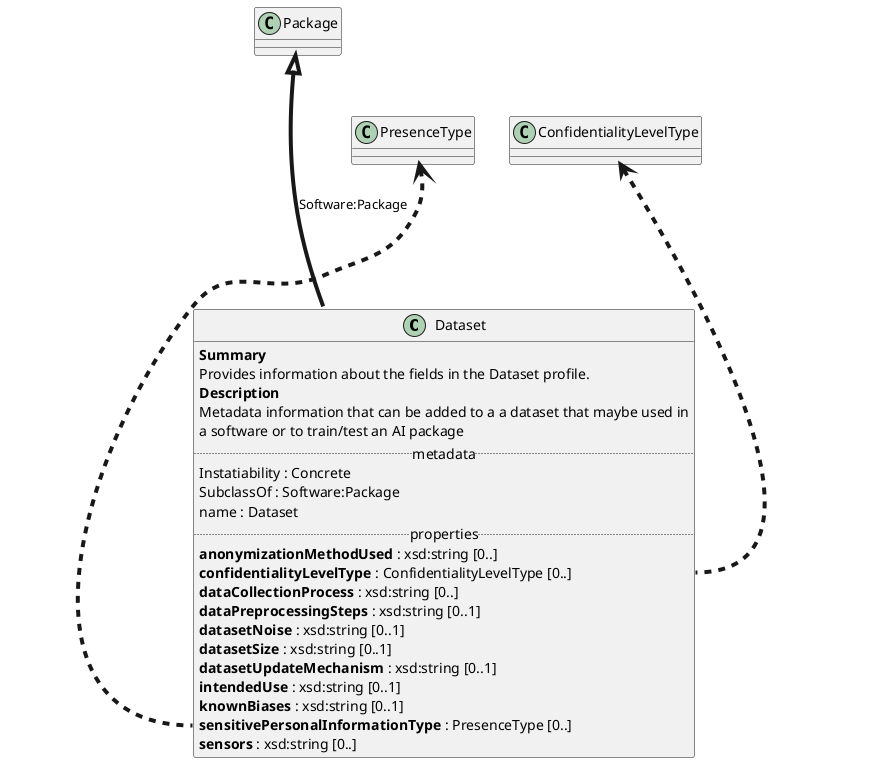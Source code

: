 @startuml
skinparam packageStyle rectangle
set separator none
' vocabulary
' classes
together {
class Dataset {
<b>Summary</b>
Provides information about the fields in the Dataset profile.
<b>Description</b>
Metadata information that can be added to a a dataset that maybe used in
a software or to train/test an AI package
.. metadata ..
    Instatiability : Concrete
    SubclassOf : Software:Package
    name : Dataset
.. properties ..
    <b>anonymizationMethodUsed </b>: xsd:string [0..]
    <b>confidentialityLevelType </b>: ConfidentialityLevelType [0..]
    <b>dataCollectionProcess </b>: xsd:string [0..]
    <b>dataPreprocessingSteps </b>: xsd:string [0..1]
    <b>datasetNoise </b>: xsd:string [0..1]
    <b>datasetSize </b>: xsd:string [0..1]
    <b>datasetUpdateMechanism </b>: xsd:string [0..1]
    <b>intendedUse </b>: xsd:string [0..1]
    <b>knownBiases </b>: xsd:string [0..1]
    <b>sensitivePersonalInformationType </b>: PresenceType [0..]
    <b>sensors </b>: xsd:string [0..]
}
"ConfidentialityLevelType" <-[dashed,thickness=4]-- "Dataset::confidentialityLevelType"
"PresenceType" <-[dashed,thickness=4]-- "Dataset::sensitivePersonalInformationType"
}
"Package" <|-[thickness=4]--- "Dataset" : Software:Package
@enduml

